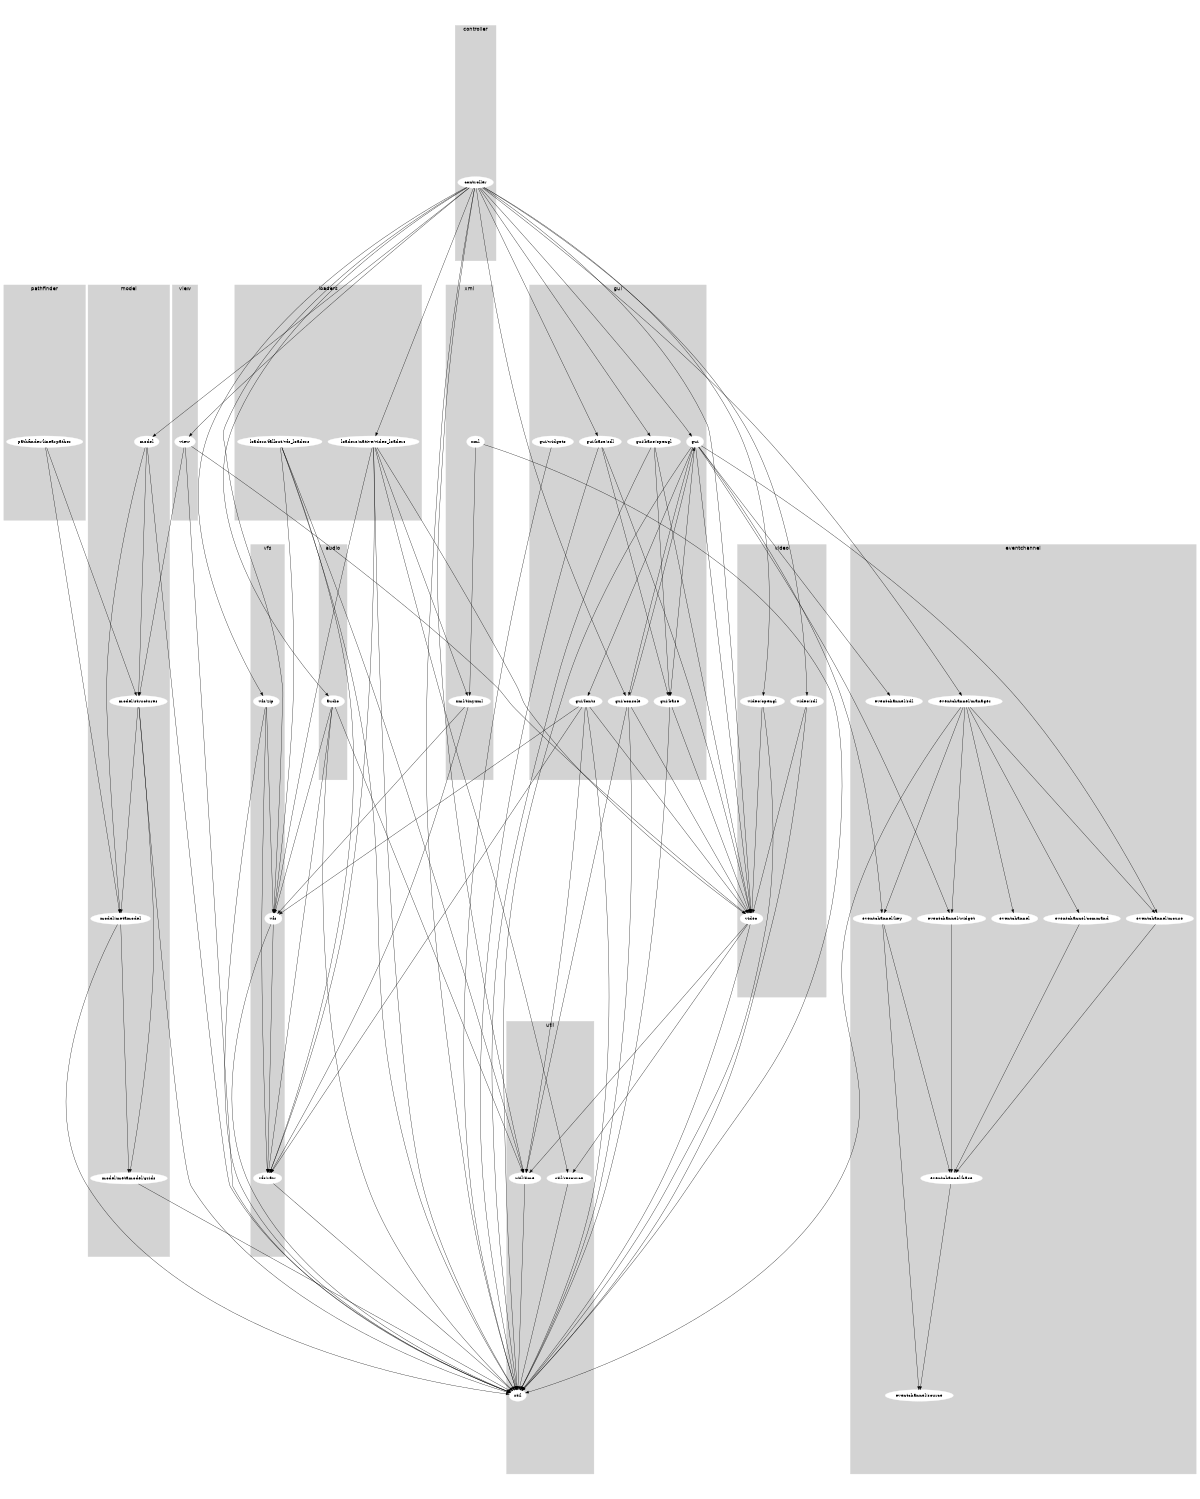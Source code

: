 digraph "source tree" {
    overlap=scale;
    size="8,10";
    ratio="fill";
    fontsize="16";
    fontname="Helvetica";
    clusterrank="local";
subgraph cluster_0 {
    style=filled;
    color=lightgrey;
    node [style=filled,color=white];
    "audio"
    label = "audio";
}
subgraph cluster_1 {
    style=filled;
    color=lightgrey;
    node [style=filled,color=white];
    "controller"
    label = "controller";
}
subgraph cluster_2 {
    style=filled;
    color=lightgrey;
    node [style=filled,color=white];
    "eventchannel"; "eventchannel/base"; "eventchannel/command"; "eventchannel/key"; "eventchannel/manager"; "eventchannel/mouse"; "eventchannel/sdl"; "eventchannel/source"; "eventchannel/widget"
    label = "eventchannel";
}
subgraph cluster_3 {
    style=filled;
    color=lightgrey;
    node [style=filled,color=white];
    "gui"; "gui/base"; "gui/base/opengl"; "gui/base/sdl"; "gui/console"; "gui/fonts"; "gui/widgets"
    label = "gui";
}
subgraph cluster_4 {
    style=filled;
    color=lightgrey;
    node [style=filled,color=white];
    "loaders/fallout/vfs_loaders"; "loaders/native/video_loaders"
    label = "loaders";
}
subgraph cluster_5 {
    style=filled;
    color=lightgrey;
    node [style=filled,color=white];
    "model"; "model/metamodel"; "model/metamodel/grids"; "model/structures"
    label = "model";
}
subgraph cluster_6 {
    style=filled;
    color=lightgrey;
    node [style=filled,color=white];
    "pathfinder/linearpather"
    label = "pathfinder";
}
subgraph cluster_7 {
    style=filled;
    color=lightgrey;
    node [style=filled,color=white];
    "util"; "util/resource"; "util/time"
    label = "util";
}
subgraph cluster_8 {
    style=filled;
    color=lightgrey;
    node [style=filled,color=white];
    "vfs"; "vfs/raw"; "vfs/zip"
    label = "vfs";
}
subgraph cluster_9 {
    style=filled;
    color=lightgrey;
    node [style=filled,color=white];
    "video"; "video/opengl"; "video/sdl"
    label = "video";
}
subgraph cluster_10 {
    style=filled;
    color=lightgrey;
    node [style=filled,color=white];
    "view"
    label = "view";
}
subgraph cluster_11 {
    style=filled;
    color=lightgrey;
    node [style=filled,color=white];
    "xml"; "xml/tinyxml"
    label = "xml";
}
    "audio" -> "util"
    "audio" -> "util/time"
    "audio" -> "vfs"
    "audio" -> "vfs/raw"
    "controller" -> "audio"
    "controller" -> "eventchannel/manager"
    "controller" -> "gui"
    "controller" -> "gui/base/opengl"
    "controller" -> "gui/base/sdl"
    "controller" -> "gui/console"
    "controller" -> "loaders/native/video_loaders"
    "controller" -> "model"
    "controller" -> "util"
    "controller" -> "util/time"
    "controller" -> "vfs"
    "controller" -> "vfs/zip"
    "controller" -> "video"
    "controller" -> "video/opengl"
    "controller" -> "video/sdl"
    "controller" -> "view"
    "eventchannel/base" -> "eventchannel/source"
    "eventchannel/command" -> "eventchannel/base"
    "eventchannel/key" -> "eventchannel/base"
    "eventchannel/key" -> "eventchannel/source"
    "eventchannel/manager" -> "eventchannel"
    "eventchannel/manager" -> "eventchannel/command"
    "eventchannel/manager" -> "eventchannel/key"
    "eventchannel/manager" -> "eventchannel/mouse"
    "eventchannel/manager" -> "eventchannel/widget"
    "eventchannel/manager" -> "util"
    "eventchannel/mouse" -> "eventchannel/base"
    "eventchannel/widget" -> "eventchannel/base"
    "gui" -> "eventchannel/key"
    "gui" -> "eventchannel/mouse"
    "gui" -> "eventchannel/sdl"
    "gui" -> "eventchannel/widget"
    "gui" -> "gui/base"
    "gui" -> "gui/console"
    "gui" -> "gui/fonts"
    "gui" -> "util"
    "gui" -> "video"
    "gui/base" -> "util"
    "gui/base" -> "video"
    "gui/base/opengl" -> "gui/base"
    "gui/base/opengl" -> "util"
    "gui/base/opengl" -> "video"
    "gui/base/sdl" -> "gui/base"
    "gui/base/sdl" -> "util"
    "gui/base/sdl" -> "video"
    "gui/console" -> "gui"
    "gui/console" -> "util"
    "gui/console" -> "util/time"
    "gui/console" -> "video"
    "gui/fonts" -> "util"
    "gui/fonts" -> "util/time"
    "gui/fonts" -> "vfs"
    "gui/fonts" -> "vfs/raw"
    "gui/fonts" -> "video"
    "gui/widgets" -> "util"
    "loaders/fallout/vfs_loaders" -> "util"
    "loaders/fallout/vfs_loaders" -> "util/time"
    "loaders/fallout/vfs_loaders" -> "vfs"
    "loaders/fallout/vfs_loaders" -> "vfs/raw"
    "loaders/native/video_loaders" -> "util"
    "loaders/native/video_loaders" -> "util/resource"
    "loaders/native/video_loaders" -> "vfs"
    "loaders/native/video_loaders" -> "vfs/raw"
    "loaders/native/video_loaders" -> "video"
    "loaders/native/video_loaders" -> "xml/tinyxml"
    "model" -> "model/metamodel"
    "model" -> "model/structures"
    "model" -> "util"
    "model/metamodel" -> "model/metamodel/grids"
    "model/metamodel" -> "util"
    "model/metamodel/grids" -> "util"
    "model/structures" -> "model/metamodel"
    "model/structures" -> "model/metamodel/grids"
    "model/structures" -> "util"
    "pathfinder/linearpather" -> "model/metamodel"
    "pathfinder/linearpather" -> "model/structures"
    "util/resource" -> "util"
    "util/time" -> "util"
    "vfs" -> "util"
    "vfs" -> "vfs/raw"
    "vfs/raw" -> "util"
    "vfs/zip" -> "util"
    "vfs/zip" -> "vfs"
    "vfs/zip" -> "vfs/raw"
    "video" -> "util"
    "video" -> "util/resource"
    "video" -> "util/time"
    "video/opengl" -> "util"
    "video/opengl" -> "video"
    "video/sdl" -> "util"
    "video/sdl" -> "video"
    "view" -> "model/structures"
    "view" -> "util"
    "view" -> "video"
    "xml" -> "util"
    "xml" -> "xml/tinyxml"
    "xml/tinyxml" -> "vfs"
    "xml/tinyxml" -> "vfs/raw"
}